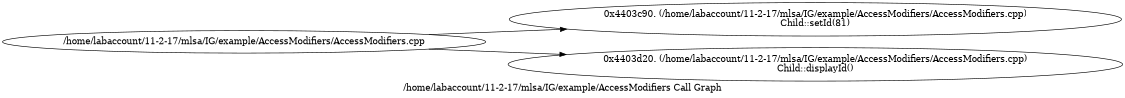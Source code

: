 digraph "/home/labaccount/11-2-17/mlsa/IG/example/AccessModifiers Call Graph" {
	graph [dpi=300
		rankdir=LR
		size="7.5, 10"
		label="/home/labaccount/11-2-17/mlsa/IG/example/AccessModifiers Call Graph"
	];

	Node0x494047542 [shape=oval, label="/home/labaccount/11-2-17/mlsa/IG/example/AccessModifiers/AccessModifiers.cpp"];
	Node0x534902607 [shape=oval, label="0x4403c90. (/home/labaccount/11-2-17/mlsa/IG/example/AccessModifiers/AccessModifiers.cpp)\nChild::setId(81)"];
	Node0x494047542 -> Node0x534902607;
	Node0x283086126 [shape=oval, label="0x4403d20. (/home/labaccount/11-2-17/mlsa/IG/example/AccessModifiers/AccessModifiers.cpp)\nChild::displayId()"];
	Node0x494047542 -> Node0x283086126;
}